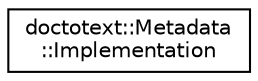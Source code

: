 digraph "类继承关系图"
{
  edge [fontname="Helvetica",fontsize="10",labelfontname="Helvetica",labelfontsize="10"];
  node [fontname="Helvetica",fontsize="10",shape=record];
  rankdir="LR";
  Node0 [label="doctotext::Metadata\l::Implementation",height=0.2,width=0.4,color="black", fillcolor="white", style="filled",URL="$struct_metadata_1_1_implementation.html"];
}
